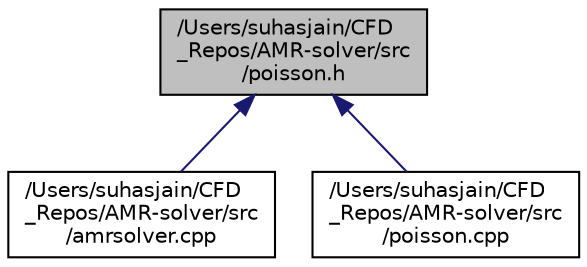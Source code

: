 digraph "/Users/suhasjain/CFD_Repos/AMR-solver/src/poisson.h"
{
 // INTERACTIVE_SVG=YES
  edge [fontname="Helvetica",fontsize="10",labelfontname="Helvetica",labelfontsize="10"];
  node [fontname="Helvetica",fontsize="10",shape=record];
  Node1 [label="/Users/suhasjain/CFD\l_Repos/AMR-solver/src\l/poisson.h",height=0.2,width=0.4,color="black", fillcolor="grey75", style="filled", fontcolor="black"];
  Node1 -> Node2 [dir="back",color="midnightblue",fontsize="10",style="solid",fontname="Helvetica"];
  Node2 [label="/Users/suhasjain/CFD\l_Repos/AMR-solver/src\l/amrsolver.cpp",height=0.2,width=0.4,color="black", fillcolor="white", style="filled",URL="$amrsolver_8cpp.html"];
  Node1 -> Node3 [dir="back",color="midnightblue",fontsize="10",style="solid",fontname="Helvetica"];
  Node3 [label="/Users/suhasjain/CFD\l_Repos/AMR-solver/src\l/poisson.cpp",height=0.2,width=0.4,color="black", fillcolor="white", style="filled",URL="$poisson_8cpp.html"];
}
